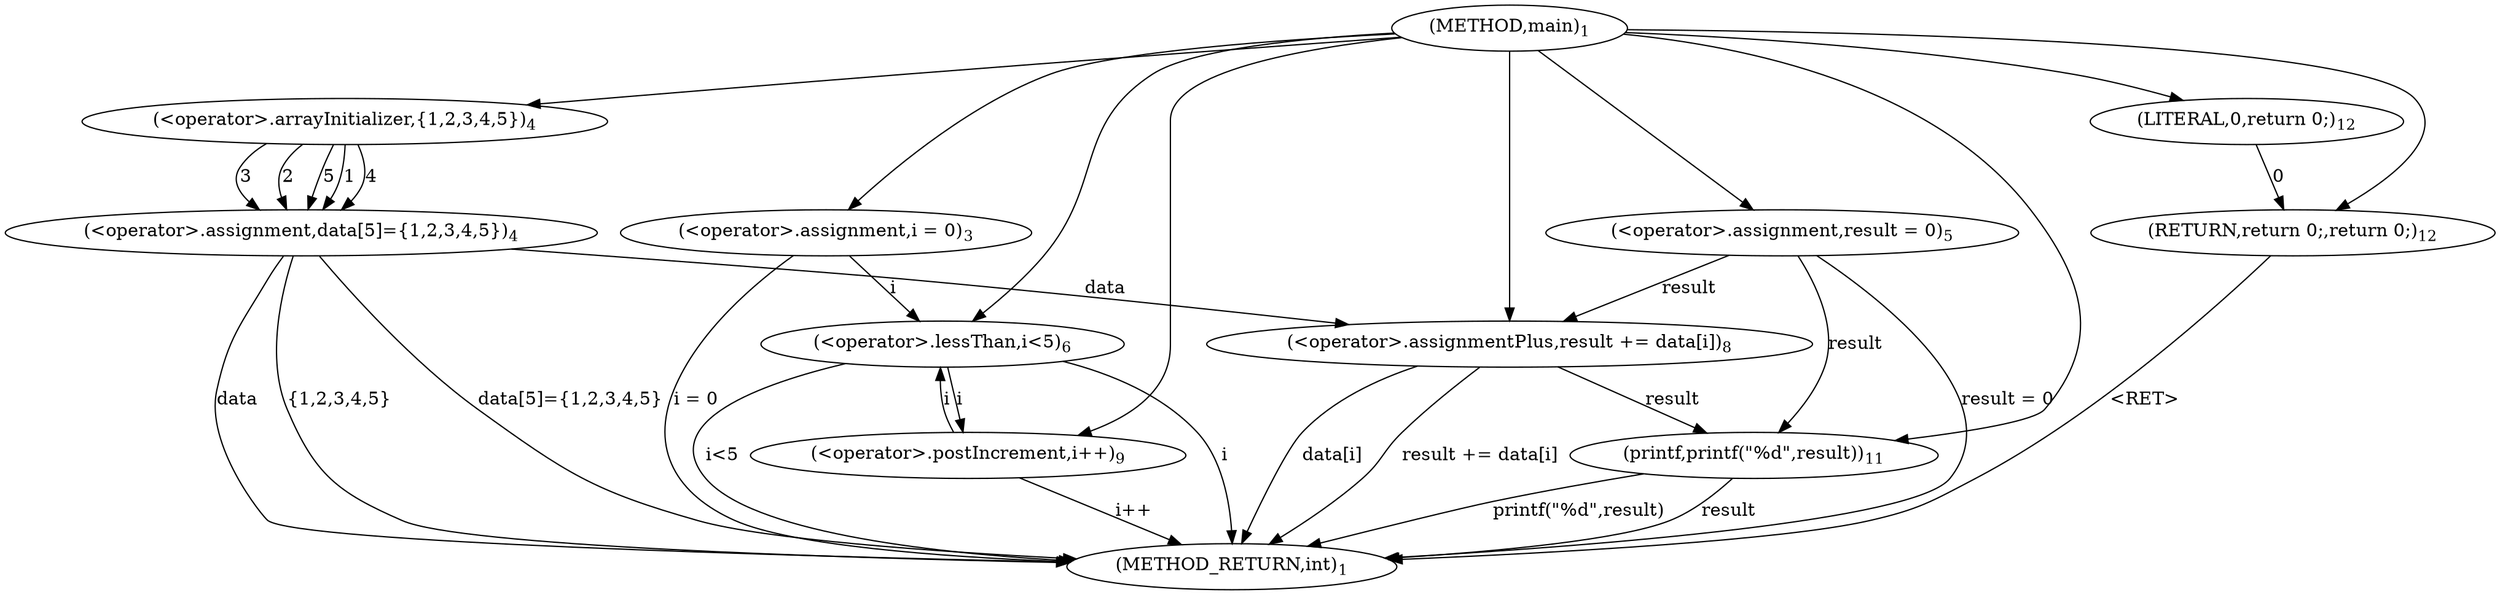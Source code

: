 digraph "main" {  
"7" [label = <(METHOD,main)<SUB>1</SUB>> ]
"43" [label = <(METHOD_RETURN,int)<SUB>1</SUB>> ]
"10" [label = <(&lt;operator&gt;.assignment,i = 0)<SUB>3</SUB>> ]
"14" [label = <(&lt;operator&gt;.assignment,data[5]={1,2,3,4,5})<SUB>4</SUB>> ]
"23" [label = <(&lt;operator&gt;.assignment,result = 0)<SUB>5</SUB>> ]
"38" [label = <(printf,printf(&quot;%d&quot;,result))<SUB>11</SUB>> ]
"41" [label = <(RETURN,return 0;,return 0;)<SUB>12</SUB>> ]
"10" [label = <(&lt;operator&gt;.assignment,i = 0)<SUB>3</SUB>> ]
"10" [label = <(&lt;operator&gt;.assignment,i = 0)<SUB>3</SUB>> ]
"14" [label = <(&lt;operator&gt;.assignment,data[5]={1,2,3,4,5})<SUB>4</SUB>> ]
"14" [label = <(&lt;operator&gt;.assignment,data[5]={1,2,3,4,5})<SUB>4</SUB>> ]
"23" [label = <(&lt;operator&gt;.assignment,result = 0)<SUB>5</SUB>> ]
"23" [label = <(&lt;operator&gt;.assignment,result = 0)<SUB>5</SUB>> ]
"27" [label = <(&lt;operator&gt;.lessThan,i&lt;5)<SUB>6</SUB>> ]
"38" [label = <(printf,printf(&quot;%d&quot;,result))<SUB>11</SUB>> ]
"38" [label = <(printf,printf(&quot;%d&quot;,result))<SUB>11</SUB>> ]
"42" [label = <(LITERAL,0,return 0;)<SUB>12</SUB>> ]
"16" [label = <(&lt;operator&gt;.arrayInitializer,{1,2,3,4,5})<SUB>4</SUB>> ]
"16" [label = <(&lt;operator&gt;.arrayInitializer,{1,2,3,4,5})<SUB>4</SUB>> ]
"16" [label = <(&lt;operator&gt;.arrayInitializer,{1,2,3,4,5})<SUB>4</SUB>> ]
"16" [label = <(&lt;operator&gt;.arrayInitializer,{1,2,3,4,5})<SUB>4</SUB>> ]
"16" [label = <(&lt;operator&gt;.arrayInitializer,{1,2,3,4,5})<SUB>4</SUB>> ]
"27" [label = <(&lt;operator&gt;.lessThan,i&lt;5)<SUB>6</SUB>> ]
"27" [label = <(&lt;operator&gt;.lessThan,i&lt;5)<SUB>6</SUB>> ]
"31" [label = <(&lt;operator&gt;.assignmentPlus,result += data[i])<SUB>8</SUB>> ]
"36" [label = <(&lt;operator&gt;.postIncrement,i++)<SUB>9</SUB>> ]
"31" [label = <(&lt;operator&gt;.assignmentPlus,result += data[i])<SUB>8</SUB>> ]
"31" [label = <(&lt;operator&gt;.assignmentPlus,result += data[i])<SUB>8</SUB>> ]
"36" [label = <(&lt;operator&gt;.postIncrement,i++)<SUB>9</SUB>> ]
  "41" -> "43"  [ label = "&lt;RET&gt;"] 
  "10" -> "43"  [ label = "i = 0"] 
  "14" -> "43"  [ label = "data"] 
  "14" -> "43"  [ label = "{1,2,3,4,5}"] 
  "14" -> "43"  [ label = "data[5]={1,2,3,4,5}"] 
  "23" -> "43"  [ label = "result = 0"] 
  "27" -> "43"  [ label = "i"] 
  "27" -> "43"  [ label = "i&lt;5"] 
  "38" -> "43"  [ label = "result"] 
  "38" -> "43"  [ label = "printf(&quot;%d&quot;,result)"] 
  "31" -> "43"  [ label = "data[i]"] 
  "31" -> "43"  [ label = "result += data[i]"] 
  "36" -> "43"  [ label = "i++"] 
  "7" -> "10" 
  "16" -> "14"  [ label = "1"] 
  "16" -> "14"  [ label = "4"] 
  "16" -> "14"  [ label = "3"] 
  "16" -> "14"  [ label = "2"] 
  "16" -> "14"  [ label = "5"] 
  "7" -> "23" 
  "42" -> "41"  [ label = "0"] 
  "7" -> "41" 
  "7" -> "38" 
  "23" -> "38"  [ label = "result"] 
  "31" -> "38"  [ label = "result"] 
  "7" -> "42" 
  "7" -> "16" 
  "10" -> "27"  [ label = "i"] 
  "36" -> "27"  [ label = "i"] 
  "7" -> "27" 
  "14" -> "31"  [ label = "data"] 
  "23" -> "31"  [ label = "result"] 
  "7" -> "31" 
  "27" -> "36"  [ label = "i"] 
  "7" -> "36" 
}
